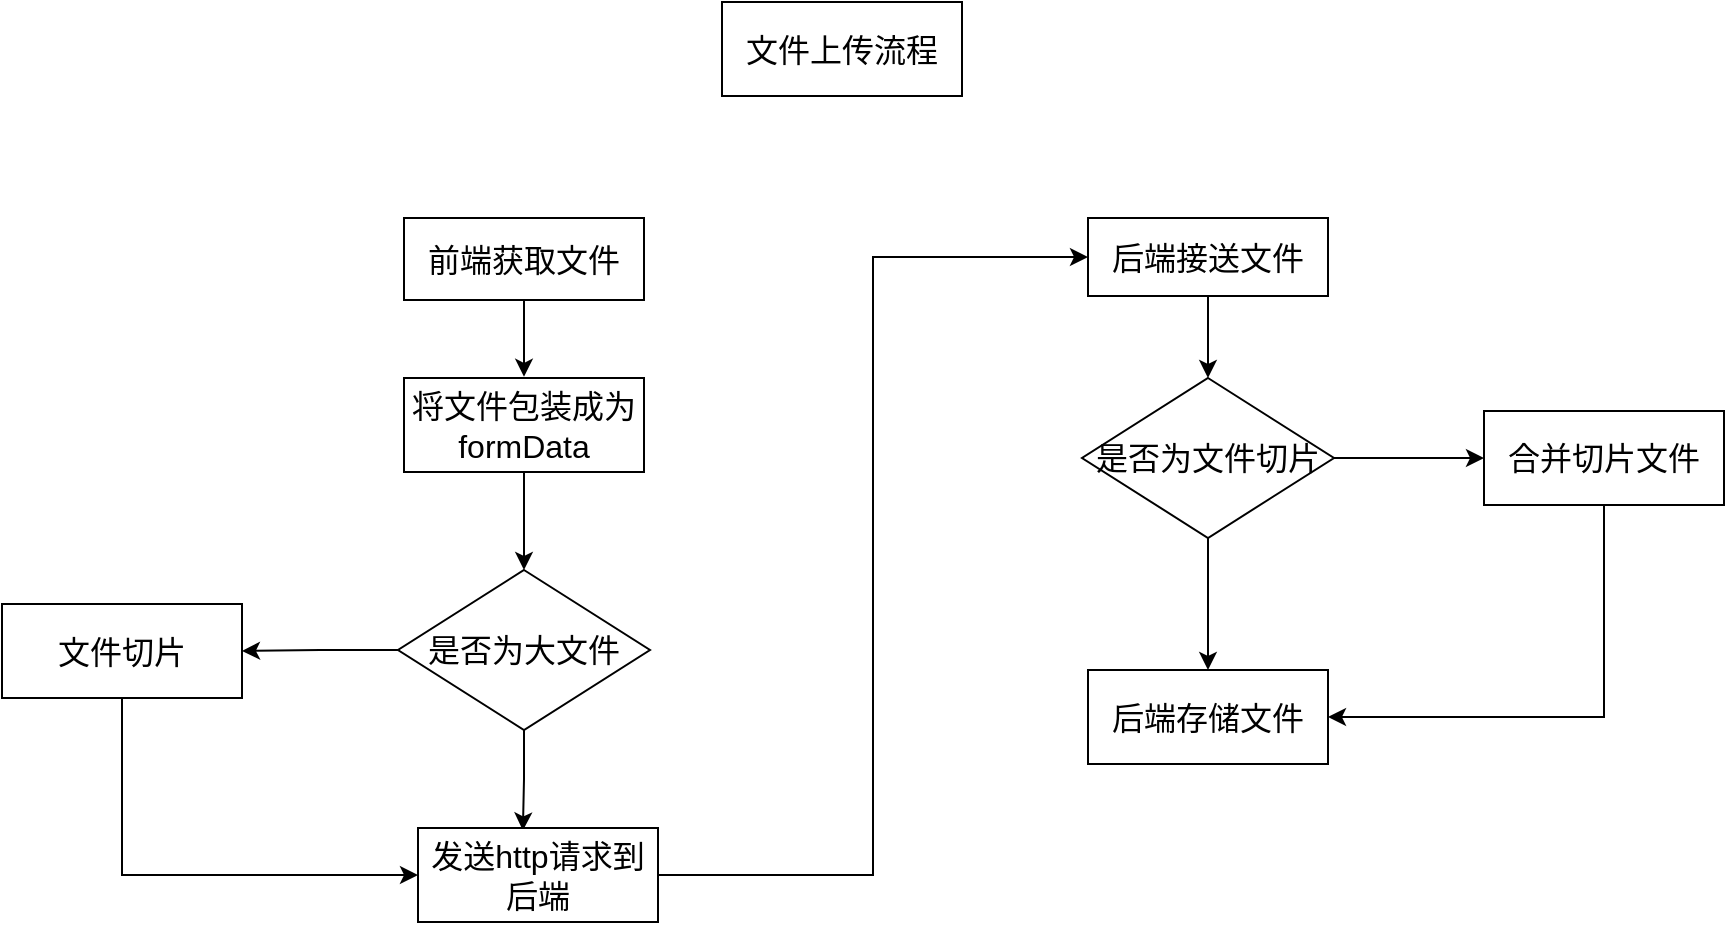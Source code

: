 <mxfile version="18.0.7" type="device"><diagram id="CXuwx7fDcODFxvH0ZcXs" name="Page-1"><mxGraphModel dx="1038" dy="571" grid="0" gridSize="10" guides="1" tooltips="1" connect="1" arrows="1" fold="1" page="0" pageScale="1" pageWidth="827" pageHeight="1169" math="0" shadow="0"><root><mxCell id="0"/><mxCell id="1" parent="0"/><mxCell id="SMQMz4HTTTpRh4JJCFmJ-1" value="文件上传流程" style="rounded=0;whiteSpace=wrap;html=1;fontSize=16;" vertex="1" parent="1"><mxGeometry x="468" y="6" width="120" height="47" as="geometry"/></mxCell><mxCell id="SMQMz4HTTTpRh4JJCFmJ-9" style="edgeStyle=orthogonalEdgeStyle;rounded=0;orthogonalLoop=1;jettySize=auto;html=1;exitX=0.5;exitY=1;exitDx=0;exitDy=0;fontSize=16;" edge="1" parent="1" source="SMQMz4HTTTpRh4JJCFmJ-2"><mxGeometry relative="1" as="geometry"><mxPoint x="369" y="193.4" as="targetPoint"/></mxGeometry></mxCell><mxCell id="SMQMz4HTTTpRh4JJCFmJ-2" value="前端获取文件" style="rounded=0;whiteSpace=wrap;html=1;fontSize=16;" vertex="1" parent="1"><mxGeometry x="309" y="114" width="120" height="41" as="geometry"/></mxCell><mxCell id="SMQMz4HTTTpRh4JJCFmJ-10" style="edgeStyle=orthogonalEdgeStyle;rounded=0;orthogonalLoop=1;jettySize=auto;html=1;exitX=0.5;exitY=1;exitDx=0;exitDy=0;entryX=0.5;entryY=0;entryDx=0;entryDy=0;fontSize=16;" edge="1" parent="1" source="SMQMz4HTTTpRh4JJCFmJ-3" target="SMQMz4HTTTpRh4JJCFmJ-4"><mxGeometry relative="1" as="geometry"/></mxCell><mxCell id="SMQMz4HTTTpRh4JJCFmJ-3" value="将文件包装成为formData" style="rounded=0;whiteSpace=wrap;html=1;fontSize=16;" vertex="1" parent="1"><mxGeometry x="309" y="194" width="120" height="47" as="geometry"/></mxCell><mxCell id="SMQMz4HTTTpRh4JJCFmJ-12" style="edgeStyle=orthogonalEdgeStyle;rounded=0;orthogonalLoop=1;jettySize=auto;html=1;exitX=0;exitY=0.5;exitDx=0;exitDy=0;entryX=1;entryY=0.5;entryDx=0;entryDy=0;fontSize=16;" edge="1" parent="1" source="SMQMz4HTTTpRh4JJCFmJ-4" target="SMQMz4HTTTpRh4JJCFmJ-11"><mxGeometry relative="1" as="geometry"/></mxCell><mxCell id="SMQMz4HTTTpRh4JJCFmJ-13" style="edgeStyle=orthogonalEdgeStyle;rounded=0;orthogonalLoop=1;jettySize=auto;html=1;exitX=0.5;exitY=1;exitDx=0;exitDy=0;entryX=0.437;entryY=0.026;entryDx=0;entryDy=0;entryPerimeter=0;fontSize=16;" edge="1" parent="1" source="SMQMz4HTTTpRh4JJCFmJ-4" target="SMQMz4HTTTpRh4JJCFmJ-5"><mxGeometry relative="1" as="geometry"/></mxCell><mxCell id="SMQMz4HTTTpRh4JJCFmJ-4" value="是否为大文件" style="rhombus;whiteSpace=wrap;html=1;fontSize=16;" vertex="1" parent="1"><mxGeometry x="306" y="290" width="126" height="80" as="geometry"/></mxCell><mxCell id="SMQMz4HTTTpRh4JJCFmJ-15" style="edgeStyle=orthogonalEdgeStyle;rounded=0;orthogonalLoop=1;jettySize=auto;html=1;exitX=1;exitY=0.5;exitDx=0;exitDy=0;entryX=0;entryY=0.5;entryDx=0;entryDy=0;fontSize=16;" edge="1" parent="1" source="SMQMz4HTTTpRh4JJCFmJ-5" target="SMQMz4HTTTpRh4JJCFmJ-6"><mxGeometry relative="1" as="geometry"/></mxCell><mxCell id="SMQMz4HTTTpRh4JJCFmJ-5" value="发送http请求到后端" style="rounded=0;whiteSpace=wrap;html=1;fontSize=16;" vertex="1" parent="1"><mxGeometry x="316" y="419" width="120" height="47" as="geometry"/></mxCell><mxCell id="SMQMz4HTTTpRh4JJCFmJ-16" style="edgeStyle=orthogonalEdgeStyle;rounded=0;orthogonalLoop=1;jettySize=auto;html=1;exitX=0.5;exitY=1;exitDx=0;exitDy=0;entryX=0.5;entryY=0;entryDx=0;entryDy=0;fontSize=16;" edge="1" parent="1" source="SMQMz4HTTTpRh4JJCFmJ-6" target="SMQMz4HTTTpRh4JJCFmJ-7"><mxGeometry relative="1" as="geometry"/></mxCell><mxCell id="SMQMz4HTTTpRh4JJCFmJ-6" value="后端接送文件" style="rounded=0;whiteSpace=wrap;html=1;fontSize=16;" vertex="1" parent="1"><mxGeometry x="651" y="114" width="120" height="39" as="geometry"/></mxCell><mxCell id="SMQMz4HTTTpRh4JJCFmJ-17" style="edgeStyle=orthogonalEdgeStyle;rounded=0;orthogonalLoop=1;jettySize=auto;html=1;exitX=0.5;exitY=1;exitDx=0;exitDy=0;entryX=0.5;entryY=0;entryDx=0;entryDy=0;fontSize=16;" edge="1" parent="1" source="SMQMz4HTTTpRh4JJCFmJ-7" target="SMQMz4HTTTpRh4JJCFmJ-8"><mxGeometry relative="1" as="geometry"/></mxCell><mxCell id="SMQMz4HTTTpRh4JJCFmJ-23" style="edgeStyle=orthogonalEdgeStyle;rounded=0;orthogonalLoop=1;jettySize=auto;html=1;exitX=1;exitY=0.5;exitDx=0;exitDy=0;entryX=0;entryY=0.5;entryDx=0;entryDy=0;fontSize=16;" edge="1" parent="1" source="SMQMz4HTTTpRh4JJCFmJ-7" target="SMQMz4HTTTpRh4JJCFmJ-18"><mxGeometry relative="1" as="geometry"/></mxCell><mxCell id="SMQMz4HTTTpRh4JJCFmJ-7" value="是否为文件切片" style="rhombus;whiteSpace=wrap;html=1;fontSize=16;" vertex="1" parent="1"><mxGeometry x="648" y="194" width="126" height="80" as="geometry"/></mxCell><mxCell id="SMQMz4HTTTpRh4JJCFmJ-8" value="后端存储文件" style="rounded=0;whiteSpace=wrap;html=1;fontSize=16;" vertex="1" parent="1"><mxGeometry x="651" y="340" width="120" height="47" as="geometry"/></mxCell><mxCell id="SMQMz4HTTTpRh4JJCFmJ-14" style="edgeStyle=orthogonalEdgeStyle;rounded=0;orthogonalLoop=1;jettySize=auto;html=1;exitX=0.5;exitY=1;exitDx=0;exitDy=0;entryX=0;entryY=0.5;entryDx=0;entryDy=0;fontSize=16;" edge="1" parent="1" source="SMQMz4HTTTpRh4JJCFmJ-11" target="SMQMz4HTTTpRh4JJCFmJ-5"><mxGeometry relative="1" as="geometry"/></mxCell><mxCell id="SMQMz4HTTTpRh4JJCFmJ-11" value="文件切片" style="rounded=0;whiteSpace=wrap;html=1;fontSize=16;" vertex="1" parent="1"><mxGeometry x="108" y="307" width="120" height="47" as="geometry"/></mxCell><mxCell id="SMQMz4HTTTpRh4JJCFmJ-24" style="edgeStyle=orthogonalEdgeStyle;rounded=0;orthogonalLoop=1;jettySize=auto;html=1;exitX=0.5;exitY=1;exitDx=0;exitDy=0;entryX=1;entryY=0.5;entryDx=0;entryDy=0;fontSize=16;" edge="1" parent="1" source="SMQMz4HTTTpRh4JJCFmJ-18" target="SMQMz4HTTTpRh4JJCFmJ-8"><mxGeometry relative="1" as="geometry"/></mxCell><mxCell id="SMQMz4HTTTpRh4JJCFmJ-18" value="合并切片文件" style="rounded=0;whiteSpace=wrap;html=1;fontSize=16;" vertex="1" parent="1"><mxGeometry x="849" y="210.5" width="120" height="47" as="geometry"/></mxCell></root></mxGraphModel></diagram></mxfile>